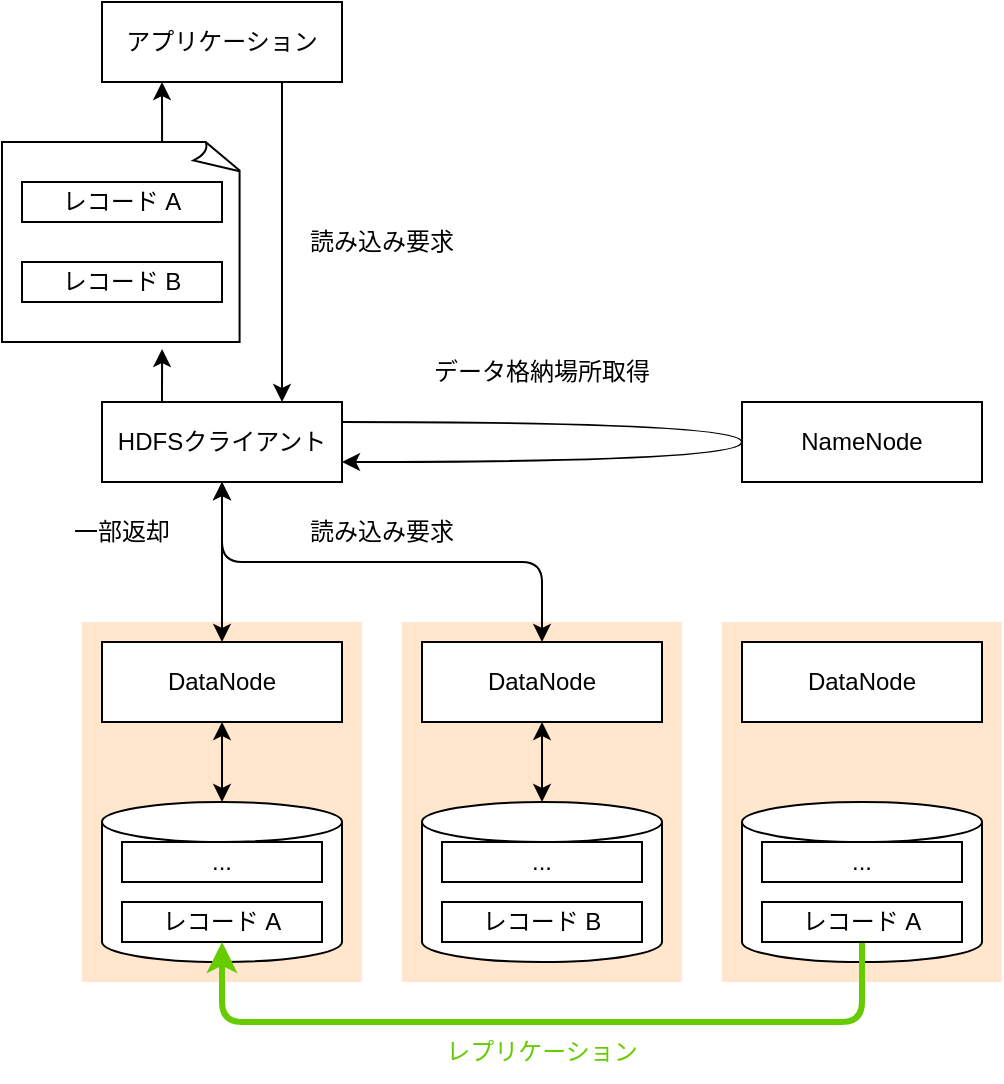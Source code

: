 <mxfile>
    <diagram id="MyCVF-O5DJuqpWABOpMx" name="Page-1">
        <mxGraphModel dx="1722" dy="1162" grid="1" gridSize="10" guides="1" tooltips="1" connect="1" arrows="1" fold="1" page="1" pageScale="1" pageWidth="850" pageHeight="1100" math="0" shadow="0">
            <root>
                <mxCell id="0"/>
                <mxCell id="1" parent="0"/>
                <mxCell id="13" value="" style="rounded=0;whiteSpace=wrap;html=1;strokeColor=none;fillColor=#FFE6CC;" vertex="1" parent="1">
                    <mxGeometry x="400" y="350" width="140" height="180" as="geometry"/>
                </mxCell>
                <mxCell id="12" value="" style="rounded=0;whiteSpace=wrap;html=1;strokeColor=none;fillColor=#FFE6CC;" vertex="1" parent="1">
                    <mxGeometry x="240" y="350" width="140" height="180" as="geometry"/>
                </mxCell>
                <mxCell id="11" value="" style="rounded=0;whiteSpace=wrap;html=1;strokeColor=none;fillColor=#FFE6CC;" vertex="1" parent="1">
                    <mxGeometry x="80" y="350" width="140" height="180" as="geometry"/>
                </mxCell>
                <mxCell id="38" style="edgeStyle=orthogonalEdgeStyle;html=1;exitX=0.25;exitY=1;exitDx=0;exitDy=0;entryX=0.667;entryY=0;entryDx=0;entryDy=0;entryPerimeter=0;strokeColor=#000000;strokeWidth=1;fontColor=#000000;startArrow=classic;startFill=1;endArrow=none;endFill=0;" edge="1" parent="1" source="2" target="32">
                    <mxGeometry relative="1" as="geometry"/>
                </mxCell>
                <mxCell id="2" value="アプリケーション" style="rounded=0;whiteSpace=wrap;html=1;" vertex="1" parent="1">
                    <mxGeometry x="90" y="40" width="120" height="40" as="geometry"/>
                </mxCell>
                <mxCell id="26" style="edgeStyle=orthogonalEdgeStyle;html=1;exitX=0.5;exitY=1;exitDx=0;exitDy=0;strokeColor=#000000;strokeWidth=1;fontColor=#000000;startArrow=classic;startFill=1;" edge="1" parent="1" source="3" target="6">
                    <mxGeometry relative="1" as="geometry"/>
                </mxCell>
                <mxCell id="27" style="edgeStyle=orthogonalEdgeStyle;html=1;exitX=0.5;exitY=1;exitDx=0;exitDy=0;entryX=0.5;entryY=0;entryDx=0;entryDy=0;strokeColor=#000000;strokeWidth=1;fontColor=#000000;startArrow=classic;startFill=1;" edge="1" parent="1" source="3" target="5">
                    <mxGeometry relative="1" as="geometry"/>
                </mxCell>
                <mxCell id="36" style="edgeStyle=orthogonalEdgeStyle;html=1;exitX=0.25;exitY=0;exitDx=0;exitDy=0;entryX=0.667;entryY=1.035;entryDx=0;entryDy=0;entryPerimeter=0;strokeColor=#000000;strokeWidth=1;fontColor=#000000;startArrow=none;startFill=0;" edge="1" parent="1" source="3" target="32">
                    <mxGeometry relative="1" as="geometry"/>
                </mxCell>
                <mxCell id="3" value="HDFSクライアント" style="rounded=0;whiteSpace=wrap;html=1;" vertex="1" parent="1">
                    <mxGeometry x="90" y="240" width="120" height="40" as="geometry"/>
                </mxCell>
                <mxCell id="4" value="NameNode" style="rounded=0;whiteSpace=wrap;html=1;" vertex="1" parent="1">
                    <mxGeometry x="410" y="240" width="120" height="40" as="geometry"/>
                </mxCell>
                <mxCell id="29" style="edgeStyle=orthogonalEdgeStyle;html=1;exitX=0.5;exitY=1;exitDx=0;exitDy=0;entryX=0.5;entryY=0;entryDx=0;entryDy=0;entryPerimeter=0;strokeColor=#000000;strokeWidth=1;fontColor=#000000;startArrow=classic;startFill=1;" edge="1" parent="1" source="5" target="8">
                    <mxGeometry relative="1" as="geometry"/>
                </mxCell>
                <mxCell id="5" value="DataNode" style="rounded=0;whiteSpace=wrap;html=1;" vertex="1" parent="1">
                    <mxGeometry x="90" y="360" width="120" height="40" as="geometry"/>
                </mxCell>
                <mxCell id="28" style="edgeStyle=orthogonalEdgeStyle;html=1;exitX=0.5;exitY=1;exitDx=0;exitDy=0;entryX=0.5;entryY=0;entryDx=0;entryDy=0;entryPerimeter=0;strokeColor=#000000;strokeWidth=1;fontColor=#000000;startArrow=classic;startFill=1;" edge="1" parent="1" source="6" target="9">
                    <mxGeometry relative="1" as="geometry"/>
                </mxCell>
                <mxCell id="6" value="DataNode" style="rounded=0;whiteSpace=wrap;html=1;" vertex="1" parent="1">
                    <mxGeometry x="250" y="360" width="120" height="40" as="geometry"/>
                </mxCell>
                <mxCell id="7" value="DataNode" style="rounded=0;whiteSpace=wrap;html=1;" vertex="1" parent="1">
                    <mxGeometry x="410" y="360" width="120" height="40" as="geometry"/>
                </mxCell>
                <mxCell id="8" value="" style="shape=cylinder3;whiteSpace=wrap;html=1;boundedLbl=1;backgroundOutline=1;size=10;" vertex="1" parent="1">
                    <mxGeometry x="90" y="440" width="120" height="80" as="geometry"/>
                </mxCell>
                <mxCell id="9" value="" style="shape=cylinder3;whiteSpace=wrap;html=1;boundedLbl=1;backgroundOutline=1;size=10;" vertex="1" parent="1">
                    <mxGeometry x="250" y="440" width="120" height="80" as="geometry"/>
                </mxCell>
                <mxCell id="10" value="" style="shape=cylinder3;whiteSpace=wrap;html=1;boundedLbl=1;backgroundOutline=1;size=10;" vertex="1" parent="1">
                    <mxGeometry x="410" y="440" width="120" height="80" as="geometry"/>
                </mxCell>
                <mxCell id="14" value="レコード A" style="rounded=0;whiteSpace=wrap;html=1;fillColor=none;" vertex="1" parent="1">
                    <mxGeometry x="100" y="490" width="100" height="20" as="geometry"/>
                </mxCell>
                <mxCell id="15" value="..." style="rounded=0;whiteSpace=wrap;html=1;fillColor=none;" vertex="1" parent="1">
                    <mxGeometry x="100" y="460" width="100" height="20" as="geometry"/>
                </mxCell>
                <mxCell id="16" value="..." style="rounded=0;whiteSpace=wrap;html=1;fillColor=none;" vertex="1" parent="1">
                    <mxGeometry x="260" y="460" width="100" height="20" as="geometry"/>
                </mxCell>
                <mxCell id="17" value="レコード B" style="rounded=0;whiteSpace=wrap;html=1;fillColor=none;" vertex="1" parent="1">
                    <mxGeometry x="260" y="490" width="100" height="20" as="geometry"/>
                </mxCell>
                <mxCell id="20" style="edgeStyle=orthogonalEdgeStyle;html=1;exitX=0.5;exitY=1;exitDx=0;exitDy=0;entryX=0.5;entryY=1;entryDx=0;entryDy=0;strokeWidth=3;strokeColor=#66CC00;" edge="1" parent="1" source="18" target="14">
                    <mxGeometry relative="1" as="geometry">
                        <Array as="points">
                            <mxPoint x="470" y="550"/>
                            <mxPoint x="150" y="550"/>
                        </Array>
                    </mxGeometry>
                </mxCell>
                <mxCell id="18" value="レコード A" style="rounded=0;whiteSpace=wrap;html=1;fillColor=none;" vertex="1" parent="1">
                    <mxGeometry x="420" y="490" width="100" height="20" as="geometry"/>
                </mxCell>
                <mxCell id="19" value="..." style="rounded=0;whiteSpace=wrap;html=1;fillColor=none;" vertex="1" parent="1">
                    <mxGeometry x="420" y="460" width="100" height="20" as="geometry"/>
                </mxCell>
                <mxCell id="21" value="レプリケーション" style="text;html=1;strokeColor=none;fillColor=none;align=center;verticalAlign=middle;whiteSpace=wrap;rounded=0;fontColor=#66CC00;" vertex="1" parent="1">
                    <mxGeometry x="260" y="550" width="100" height="30" as="geometry"/>
                </mxCell>
                <mxCell id="22" value="" style="endArrow=classic;html=1;strokeColor=#000000;strokeWidth=1;fontColor=#000000;exitX=0.75;exitY=1;exitDx=0;exitDy=0;entryX=0.75;entryY=0;entryDx=0;entryDy=0;" edge="1" parent="1" source="2" target="3">
                    <mxGeometry width="50" height="50" relative="1" as="geometry">
                        <mxPoint x="450" y="690" as="sourcePoint"/>
                        <mxPoint x="500" y="640" as="targetPoint"/>
                    </mxGeometry>
                </mxCell>
                <mxCell id="23" value="読み込み要求" style="text;html=1;strokeColor=none;fillColor=none;align=center;verticalAlign=middle;whiteSpace=wrap;rounded=0;fontColor=#000000;" vertex="1" parent="1">
                    <mxGeometry x="190" y="145" width="80" height="30" as="geometry"/>
                </mxCell>
                <mxCell id="24" value="" style="curved=1;endArrow=classic;html=1;strokeColor=#000000;strokeWidth=1;fontColor=#000000;entryX=1;entryY=0.75;entryDx=0;entryDy=0;exitX=1;exitY=0.25;exitDx=0;exitDy=0;" edge="1" parent="1" source="3" target="3">
                    <mxGeometry width="50" height="50" relative="1" as="geometry">
                        <mxPoint x="450" y="680" as="sourcePoint"/>
                        <mxPoint x="500" y="630" as="targetPoint"/>
                        <Array as="points">
                            <mxPoint x="410" y="250"/>
                            <mxPoint x="410" y="270"/>
                        </Array>
                    </mxGeometry>
                </mxCell>
                <mxCell id="25" value="データ格納場所取得" style="text;html=1;strokeColor=none;fillColor=none;align=center;verticalAlign=middle;whiteSpace=wrap;rounded=0;fontColor=#000000;" vertex="1" parent="1">
                    <mxGeometry x="255" y="210" width="110" height="30" as="geometry"/>
                </mxCell>
                <mxCell id="30" value="読み込み要求" style="text;html=1;strokeColor=none;fillColor=none;align=center;verticalAlign=middle;whiteSpace=wrap;rounded=0;fontColor=#000000;" vertex="1" parent="1">
                    <mxGeometry x="190" y="290" width="80" height="30" as="geometry"/>
                </mxCell>
                <mxCell id="31" value="一部返却" style="text;html=1;strokeColor=none;fillColor=none;align=center;verticalAlign=middle;whiteSpace=wrap;rounded=0;fontColor=#000000;" vertex="1" parent="1">
                    <mxGeometry x="70" y="290" width="60" height="30" as="geometry"/>
                </mxCell>
                <mxCell id="35" value="" style="group" vertex="1" connectable="0" parent="1">
                    <mxGeometry x="40" y="110" width="120" height="100" as="geometry"/>
                </mxCell>
                <mxCell id="32" value="" style="whiteSpace=wrap;html=1;shape=mxgraph.basic.document;fontColor=#000000;fillColor=none;" vertex="1" parent="35">
                    <mxGeometry width="120" height="100" as="geometry"/>
                </mxCell>
                <mxCell id="33" value="レコード A" style="rounded=0;whiteSpace=wrap;html=1;fillColor=none;" vertex="1" parent="35">
                    <mxGeometry x="10" y="20" width="100" height="20" as="geometry"/>
                </mxCell>
                <mxCell id="34" value="レコード B" style="rounded=0;whiteSpace=wrap;html=1;fillColor=none;" vertex="1" parent="35">
                    <mxGeometry x="10" y="60" width="100" height="20" as="geometry"/>
                </mxCell>
            </root>
        </mxGraphModel>
    </diagram>
</mxfile>